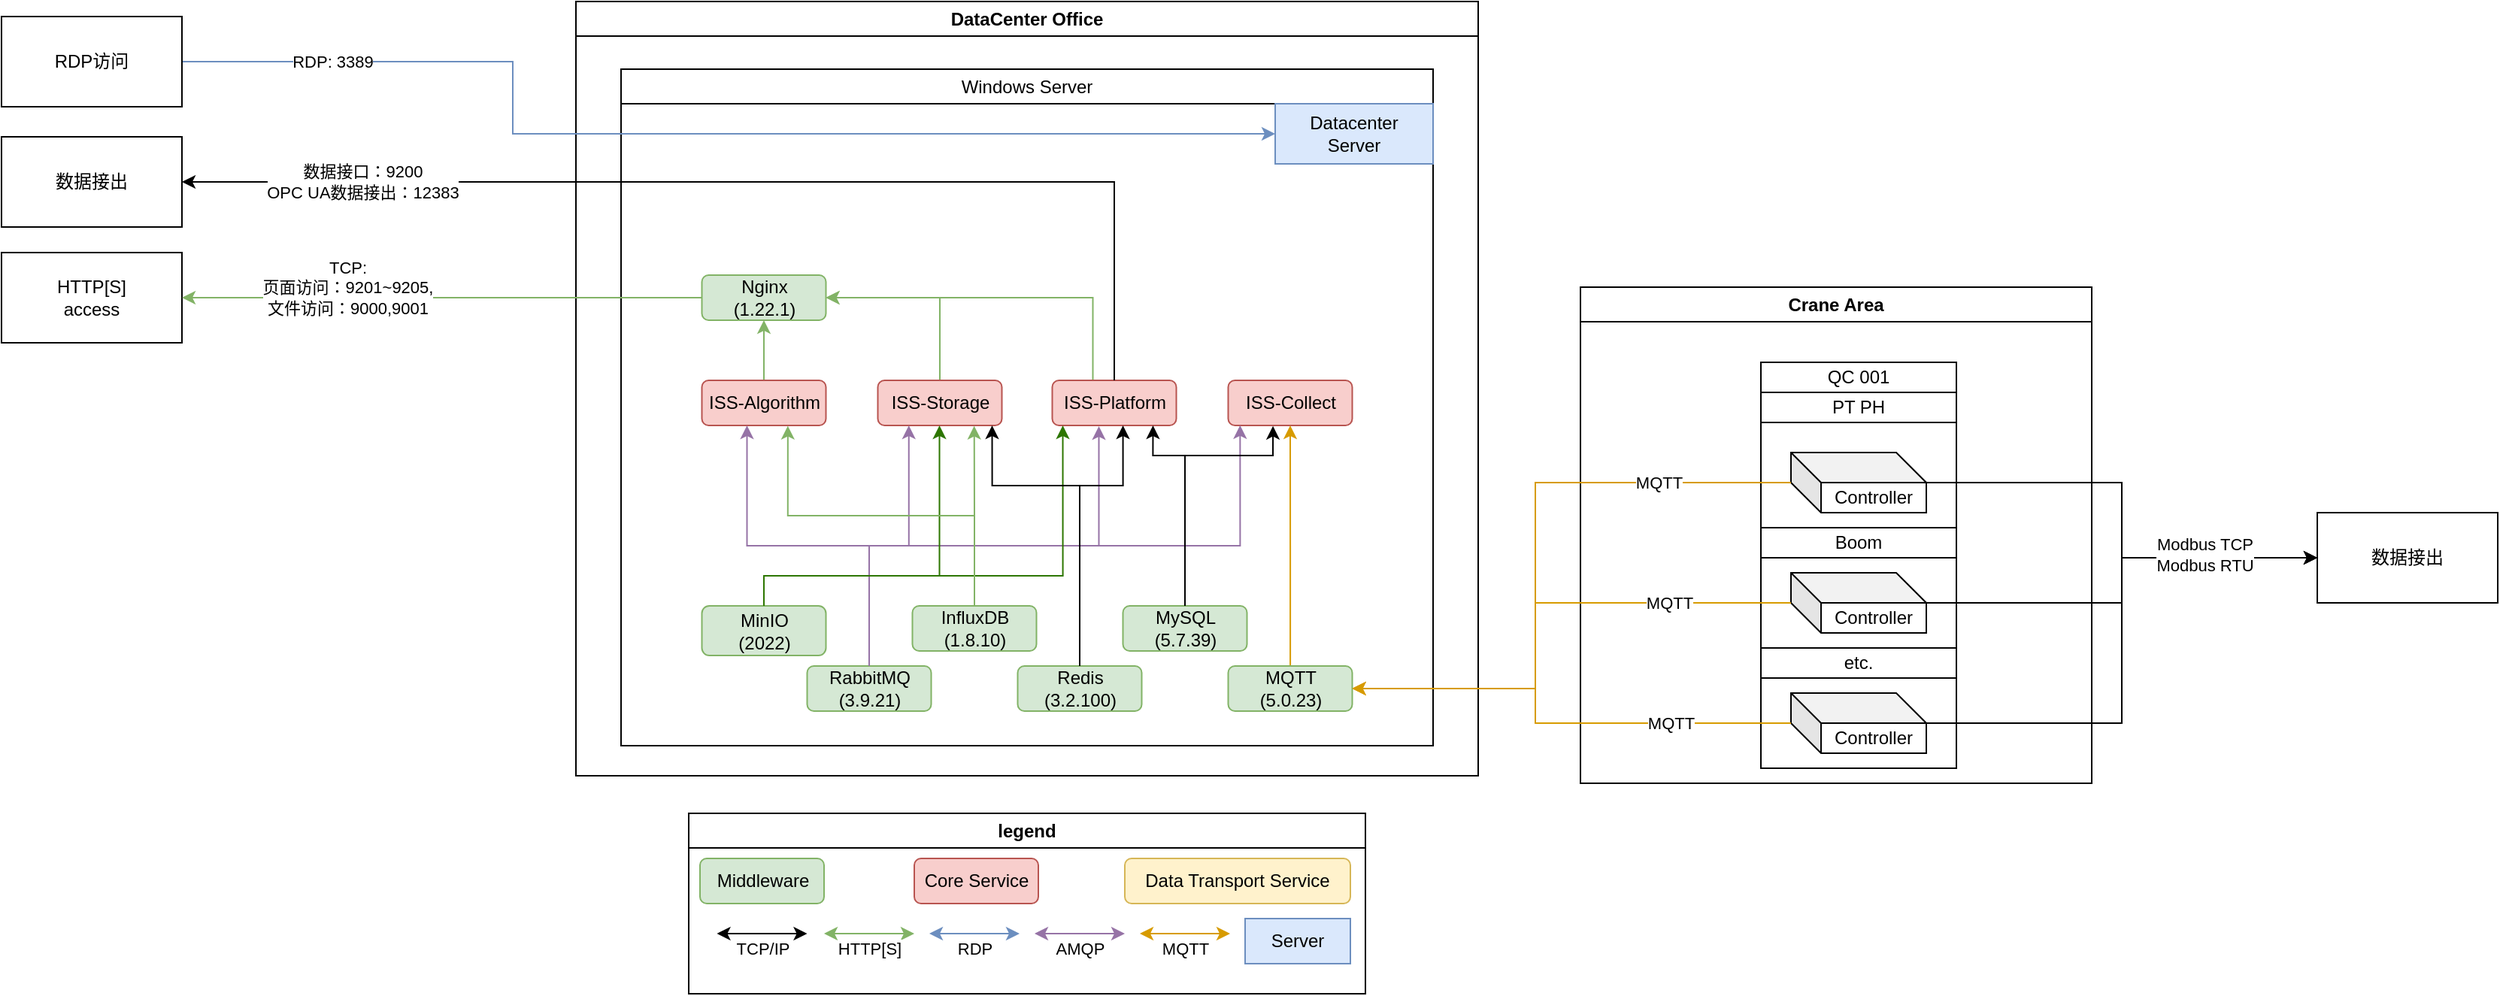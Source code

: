 <mxfile version="28.0.7">
  <diagram name="第 1 页" id="Wp0KTU-oNToM9_4ccD3K">
    <mxGraphModel dx="3061" dy="1276" grid="1" gridSize="10" guides="1" tooltips="1" connect="1" arrows="1" fold="1" page="1" pageScale="1" pageWidth="827" pageHeight="1169" math="0" shadow="0">
      <root>
        <mxCell id="0" />
        <mxCell id="1" parent="0" />
        <mxCell id="vRyTjnGHBHazUNlwQHND-1" value="Crane Area" style="swimlane;whiteSpace=wrap;html=1;" parent="1" vertex="1">
          <mxGeometry x="740" y="340" width="340" height="330" as="geometry" />
        </mxCell>
        <mxCell id="jamy30eILKTPIi6HEWAq-1" value="" style="group;shadow=0;" vertex="1" connectable="0" parent="vRyTjnGHBHazUNlwQHND-1">
          <mxGeometry x="120" y="50" width="130" height="270" as="geometry" />
        </mxCell>
        <mxCell id="jamy30eILKTPIi6HEWAq-2" value="" style="rounded=0;whiteSpace=wrap;html=1;shadow=0;" vertex="1" parent="jamy30eILKTPIi6HEWAq-1">
          <mxGeometry width="130" height="270" as="geometry" />
        </mxCell>
        <mxCell id="jamy30eILKTPIi6HEWAq-3" value="Controller" style="shape=cube;whiteSpace=wrap;html=1;boundedLbl=1;backgroundOutline=1;darkOpacity=0.05;darkOpacity2=0.1;shadow=0;" vertex="1" parent="jamy30eILKTPIi6HEWAq-1">
          <mxGeometry x="20" y="60" width="90" height="40" as="geometry" />
        </mxCell>
        <mxCell id="jamy30eILKTPIi6HEWAq-4" value="Controller" style="shape=cube;whiteSpace=wrap;html=1;boundedLbl=1;backgroundOutline=1;darkOpacity=0.05;darkOpacity2=0.1;shadow=0;" vertex="1" parent="jamy30eILKTPIi6HEWAq-1">
          <mxGeometry x="20" y="140" width="90" height="40" as="geometry" />
        </mxCell>
        <mxCell id="jamy30eILKTPIi6HEWAq-5" value="Controller" style="shape=cube;whiteSpace=wrap;html=1;boundedLbl=1;backgroundOutline=1;darkOpacity=0.05;darkOpacity2=0.1;shadow=0;" vertex="1" parent="jamy30eILKTPIi6HEWAq-1">
          <mxGeometry x="20" y="220" width="90" height="40" as="geometry" />
        </mxCell>
        <mxCell id="jamy30eILKTPIi6HEWAq-6" value="QC 0&lt;span style=&quot;background-color: transparent; color: light-dark(rgb(0, 0, 0), rgb(255, 255, 255));&quot;&gt;01&lt;/span&gt;" style="rounded=0;whiteSpace=wrap;html=1;shadow=0;" vertex="1" parent="jamy30eILKTPIi6HEWAq-1">
          <mxGeometry width="130" height="20" as="geometry" />
        </mxCell>
        <mxCell id="jamy30eILKTPIi6HEWAq-7" value="PT PH" style="rounded=0;whiteSpace=wrap;html=1;shadow=0;" vertex="1" parent="jamy30eILKTPIi6HEWAq-1">
          <mxGeometry y="20" width="130" height="20" as="geometry" />
        </mxCell>
        <mxCell id="jamy30eILKTPIi6HEWAq-8" value="Boom" style="rounded=0;whiteSpace=wrap;html=1;shadow=0;" vertex="1" parent="jamy30eILKTPIi6HEWAq-1">
          <mxGeometry y="110" width="130" height="20" as="geometry" />
        </mxCell>
        <mxCell id="jamy30eILKTPIi6HEWAq-9" value="etc." style="rounded=0;whiteSpace=wrap;html=1;shadow=0;" vertex="1" parent="jamy30eILKTPIi6HEWAq-1">
          <mxGeometry y="190" width="130" height="20" as="geometry" />
        </mxCell>
        <mxCell id="vRyTjnGHBHazUNlwQHND-151" value="DataCenter Office" style="swimlane;whiteSpace=wrap;html=1;" parent="1" vertex="1">
          <mxGeometry x="72" y="150" width="600" height="515" as="geometry" />
        </mxCell>
        <mxCell id="vRyTjnGHBHazUNlwQHND-152" value="&lt;span style=&quot;font-weight: 400;&quot;&gt;Windows Server&lt;/span&gt;" style="swimlane;whiteSpace=wrap;html=1;" parent="vRyTjnGHBHazUNlwQHND-151" vertex="1">
          <mxGeometry x="30" y="45" width="540" height="450" as="geometry">
            <mxRectangle x="60" y="60" width="200" height="30" as="alternateBounds" />
          </mxGeometry>
        </mxCell>
        <mxCell id="vRyTjnGHBHazUNlwQHND-153" value="&lt;div&gt;Datacenter&lt;/div&gt;&lt;div&gt;Server&lt;/div&gt;" style="rounded=0;whiteSpace=wrap;html=1;fillColor=#dae8fc;strokeColor=#6c8ebf;" parent="vRyTjnGHBHazUNlwQHND-152" vertex="1">
          <mxGeometry x="435" y="23" width="105" height="40" as="geometry" />
        </mxCell>
        <mxCell id="vRyTjnGHBHazUNlwQHND-154" style="edgeStyle=orthogonalEdgeStyle;rounded=0;orthogonalLoop=1;jettySize=auto;html=1;exitX=0.5;exitY=0;exitDx=0;exitDy=0;entryX=0.5;entryY=1;entryDx=0;entryDy=0;fillColor=#d5e8d4;strokeColor=#82b366;" parent="vRyTjnGHBHazUNlwQHND-152" source="vRyTjnGHBHazUNlwQHND-155" target="vRyTjnGHBHazUNlwQHND-181" edge="1">
          <mxGeometry relative="1" as="geometry" />
        </mxCell>
        <mxCell id="vRyTjnGHBHazUNlwQHND-155" value="ISS-Algorithm" style="rounded=1;whiteSpace=wrap;html=1;fillColor=#f8cecc;strokeColor=#b85450;" parent="vRyTjnGHBHazUNlwQHND-152" vertex="1">
          <mxGeometry x="53.75" y="207" width="82.5" height="30" as="geometry" />
        </mxCell>
        <mxCell id="vRyTjnGHBHazUNlwQHND-156" style="edgeStyle=orthogonalEdgeStyle;rounded=0;orthogonalLoop=1;jettySize=auto;html=1;exitX=0.5;exitY=0;exitDx=0;exitDy=0;entryX=1;entryY=0.5;entryDx=0;entryDy=0;fillColor=#d5e8d4;strokeColor=#82b366;" parent="vRyTjnGHBHazUNlwQHND-152" source="vRyTjnGHBHazUNlwQHND-157" target="vRyTjnGHBHazUNlwQHND-181" edge="1">
          <mxGeometry relative="1" as="geometry" />
        </mxCell>
        <mxCell id="vRyTjnGHBHazUNlwQHND-157" value="ISS-Storage" style="rounded=1;whiteSpace=wrap;html=1;fillColor=#f8cecc;strokeColor=#b85450;" parent="vRyTjnGHBHazUNlwQHND-152" vertex="1">
          <mxGeometry x="170.75" y="207" width="82.5" height="30" as="geometry" />
        </mxCell>
        <mxCell id="vRyTjnGHBHazUNlwQHND-158" style="edgeStyle=orthogonalEdgeStyle;rounded=0;orthogonalLoop=1;jettySize=auto;html=1;exitX=0.5;exitY=0;exitDx=0;exitDy=0;entryX=1;entryY=0.5;entryDx=0;entryDy=0;fillColor=#d5e8d4;strokeColor=#82b366;" parent="vRyTjnGHBHazUNlwQHND-152" source="vRyTjnGHBHazUNlwQHND-160" target="vRyTjnGHBHazUNlwQHND-181" edge="1">
          <mxGeometry relative="1" as="geometry">
            <Array as="points">
              <mxPoint x="313.75" y="207" />
              <mxPoint x="313.75" y="152" />
            </Array>
          </mxGeometry>
        </mxCell>
        <mxCell id="vRyTjnGHBHazUNlwQHND-160" value="ISS-Platform" style="rounded=1;whiteSpace=wrap;html=1;fillColor=#f8cecc;strokeColor=#b85450;" parent="vRyTjnGHBHazUNlwQHND-152" vertex="1">
          <mxGeometry x="286.75" y="207" width="82.5" height="30" as="geometry" />
        </mxCell>
        <mxCell id="vRyTjnGHBHazUNlwQHND-161" value="ISS-Collect" style="rounded=1;whiteSpace=wrap;html=1;fillColor=#f8cecc;strokeColor=#b85450;" parent="vRyTjnGHBHazUNlwQHND-152" vertex="1">
          <mxGeometry x="403.75" y="207" width="82.5" height="30" as="geometry" />
        </mxCell>
        <mxCell id="vRyTjnGHBHazUNlwQHND-162" style="edgeStyle=orthogonalEdgeStyle;rounded=0;orthogonalLoop=1;jettySize=auto;html=1;exitX=0.5;exitY=0;exitDx=0;exitDy=0;entryX=0.25;entryY=1;entryDx=0;entryDy=0;fillColor=#e1d5e7;strokeColor=#9673a6;" parent="vRyTjnGHBHazUNlwQHND-152" source="vRyTjnGHBHazUNlwQHND-164" target="vRyTjnGHBHazUNlwQHND-157" edge="1">
          <mxGeometry relative="1" as="geometry" />
        </mxCell>
        <mxCell id="vRyTjnGHBHazUNlwQHND-163" style="edgeStyle=orthogonalEdgeStyle;rounded=0;orthogonalLoop=1;jettySize=auto;html=1;exitX=0.5;exitY=0;exitDx=0;exitDy=0;fillColor=#e1d5e7;strokeColor=#9673a6;entryX=0.379;entryY=1.018;entryDx=0;entryDy=0;entryPerimeter=0;" parent="vRyTjnGHBHazUNlwQHND-152" source="vRyTjnGHBHazUNlwQHND-164" target="vRyTjnGHBHazUNlwQHND-160" edge="1">
          <mxGeometry relative="1" as="geometry">
            <mxPoint x="313.75" y="237" as="targetPoint" />
            <Array as="points">
              <mxPoint x="164.75" y="317" />
              <mxPoint x="317.75" y="317" />
              <mxPoint x="317.75" y="237" />
            </Array>
          </mxGeometry>
        </mxCell>
        <mxCell id="vRyTjnGHBHazUNlwQHND-164" value="RabbitMQ&lt;br&gt;(3.9.21)" style="rounded=1;whiteSpace=wrap;html=1;fillColor=#d5e8d4;strokeColor=#82b366;" parent="vRyTjnGHBHazUNlwQHND-152" vertex="1">
          <mxGeometry x="123.75" y="397" width="82.5" height="30" as="geometry" />
        </mxCell>
        <mxCell id="vRyTjnGHBHazUNlwQHND-165" value="InfluxDB &lt;br&gt;(1.8.10)" style="rounded=1;whiteSpace=wrap;html=1;fillColor=#d5e8d4;strokeColor=#82b366;" parent="vRyTjnGHBHazUNlwQHND-152" vertex="1">
          <mxGeometry x="193.75" y="357" width="82.5" height="30" as="geometry" />
        </mxCell>
        <mxCell id="vRyTjnGHBHazUNlwQHND-166" value="MySQL&lt;br&gt;(5.7.39)" style="rounded=1;whiteSpace=wrap;html=1;fillColor=#d5e8d4;strokeColor=#82b366;" parent="vRyTjnGHBHazUNlwQHND-152" vertex="1">
          <mxGeometry x="333.75" y="357" width="82.5" height="30" as="geometry" />
        </mxCell>
        <mxCell id="vRyTjnGHBHazUNlwQHND-167" style="edgeStyle=orthogonalEdgeStyle;rounded=0;orthogonalLoop=1;jettySize=auto;html=1;entryX=0.5;entryY=1;entryDx=0;entryDy=0;fillColor=#ffe6cc;strokeColor=#d79b00;" parent="vRyTjnGHBHazUNlwQHND-152" source="vRyTjnGHBHazUNlwQHND-168" target="vRyTjnGHBHazUNlwQHND-161" edge="1">
          <mxGeometry relative="1" as="geometry" />
        </mxCell>
        <mxCell id="vRyTjnGHBHazUNlwQHND-168" value="MQTT&lt;br&gt;(5.0.23)" style="rounded=1;whiteSpace=wrap;html=1;fillColor=#d5e8d4;strokeColor=#82b366;" parent="vRyTjnGHBHazUNlwQHND-152" vertex="1">
          <mxGeometry x="403.75" y="397" width="82.5" height="30" as="geometry" />
        </mxCell>
        <mxCell id="vRyTjnGHBHazUNlwQHND-169" style="edgeStyle=orthogonalEdgeStyle;rounded=0;orthogonalLoop=1;jettySize=auto;html=1;exitX=0.5;exitY=0;exitDx=0;exitDy=0;entryX=0.096;entryY=0.997;entryDx=0;entryDy=0;entryPerimeter=0;fillColor=#e1d5e7;strokeColor=#9673a6;" parent="vRyTjnGHBHazUNlwQHND-152" source="vRyTjnGHBHazUNlwQHND-164" target="vRyTjnGHBHazUNlwQHND-161" edge="1">
          <mxGeometry relative="1" as="geometry" />
        </mxCell>
        <mxCell id="vRyTjnGHBHazUNlwQHND-170" style="edgeStyle=orthogonalEdgeStyle;rounded=0;orthogonalLoop=1;jettySize=auto;html=1;exitX=0.5;exitY=0;exitDx=0;exitDy=0;fillColor=#e1d5e7;strokeColor=#9673a6;" parent="vRyTjnGHBHazUNlwQHND-152" source="vRyTjnGHBHazUNlwQHND-164" edge="1">
          <mxGeometry relative="1" as="geometry">
            <mxPoint x="83.75" y="237" as="targetPoint" />
            <Array as="points">
              <mxPoint x="164.75" y="317" />
              <mxPoint x="83.75" y="317" />
              <mxPoint x="83.75" y="237" />
            </Array>
          </mxGeometry>
        </mxCell>
        <mxCell id="vRyTjnGHBHazUNlwQHND-171" value="Redis&lt;div&gt;(3.2.100)&lt;/div&gt;" style="rounded=1;whiteSpace=wrap;html=1;fillColor=#d5e8d4;strokeColor=#82b366;" parent="vRyTjnGHBHazUNlwQHND-152" vertex="1">
          <mxGeometry x="263.75" y="397" width="82.5" height="30" as="geometry" />
        </mxCell>
        <mxCell id="vRyTjnGHBHazUNlwQHND-172" value="MinIO&lt;br&gt;(2022)" style="rounded=1;whiteSpace=wrap;html=1;fillColor=#d5e8d4;strokeColor=#82b366;" parent="vRyTjnGHBHazUNlwQHND-152" vertex="1">
          <mxGeometry x="53.75" y="357" width="82.5" height="33" as="geometry" />
        </mxCell>
        <mxCell id="vRyTjnGHBHazUNlwQHND-173" style="edgeStyle=orthogonalEdgeStyle;rounded=0;orthogonalLoop=1;jettySize=auto;html=1;exitX=0.5;exitY=0;exitDx=0;exitDy=0;entryX=0.5;entryY=1;entryDx=0;entryDy=0;fillColor=#60a917;strokeColor=#2D7600;" parent="vRyTjnGHBHazUNlwQHND-152" source="vRyTjnGHBHazUNlwQHND-172" target="vRyTjnGHBHazUNlwQHND-157" edge="1">
          <mxGeometry relative="1" as="geometry">
            <Array as="points">
              <mxPoint x="94.75" y="337" />
              <mxPoint x="211.75" y="337" />
              <mxPoint x="211.75" y="237" />
            </Array>
          </mxGeometry>
        </mxCell>
        <mxCell id="vRyTjnGHBHazUNlwQHND-174" style="edgeStyle=orthogonalEdgeStyle;rounded=0;orthogonalLoop=1;jettySize=auto;html=1;exitX=0.5;exitY=0;exitDx=0;exitDy=0;entryX=0.085;entryY=1;entryDx=0;entryDy=0;entryPerimeter=0;fillColor=#60a917;strokeColor=#2D7600;" parent="vRyTjnGHBHazUNlwQHND-152" source="vRyTjnGHBHazUNlwQHND-172" target="vRyTjnGHBHazUNlwQHND-160" edge="1">
          <mxGeometry relative="1" as="geometry">
            <Array as="points">
              <mxPoint x="94.75" y="337" />
              <mxPoint x="293.75" y="337" />
            </Array>
          </mxGeometry>
        </mxCell>
        <mxCell id="vRyTjnGHBHazUNlwQHND-175" style="edgeStyle=orthogonalEdgeStyle;rounded=0;orthogonalLoop=1;jettySize=auto;html=1;exitX=0.5;exitY=0;exitDx=0;exitDy=0;entryX=0.361;entryY=1.012;entryDx=0;entryDy=0;entryPerimeter=0;" parent="vRyTjnGHBHazUNlwQHND-152" source="vRyTjnGHBHazUNlwQHND-166" target="vRyTjnGHBHazUNlwQHND-161" edge="1">
          <mxGeometry relative="1" as="geometry">
            <Array as="points">
              <mxPoint x="374.75" y="257" />
              <mxPoint x="433.75" y="257" />
            </Array>
          </mxGeometry>
        </mxCell>
        <mxCell id="vRyTjnGHBHazUNlwQHND-176" style="edgeStyle=orthogonalEdgeStyle;rounded=0;orthogonalLoop=1;jettySize=auto;html=1;exitX=0.5;exitY=0;exitDx=0;exitDy=0;entryX=0.812;entryY=1;entryDx=0;entryDy=0;entryPerimeter=0;" parent="vRyTjnGHBHazUNlwQHND-152" source="vRyTjnGHBHazUNlwQHND-166" target="vRyTjnGHBHazUNlwQHND-160" edge="1">
          <mxGeometry relative="1" as="geometry">
            <Array as="points">
              <mxPoint x="374.75" y="257" />
              <mxPoint x="353.75" y="257" />
            </Array>
          </mxGeometry>
        </mxCell>
        <mxCell id="vRyTjnGHBHazUNlwQHND-177" style="edgeStyle=orthogonalEdgeStyle;rounded=0;orthogonalLoop=1;jettySize=auto;html=1;exitX=0.5;exitY=0;exitDx=0;exitDy=0;entryX=0.777;entryY=1.01;entryDx=0;entryDy=0;entryPerimeter=0;fillColor=#d5e8d4;strokeColor=#82b366;" parent="vRyTjnGHBHazUNlwQHND-152" source="vRyTjnGHBHazUNlwQHND-165" target="vRyTjnGHBHazUNlwQHND-157" edge="1">
          <mxGeometry relative="1" as="geometry" />
        </mxCell>
        <mxCell id="vRyTjnGHBHazUNlwQHND-178" style="edgeStyle=orthogonalEdgeStyle;rounded=0;orthogonalLoop=1;jettySize=auto;html=1;exitX=0.5;exitY=0;exitDx=0;exitDy=0;entryX=0.57;entryY=1;entryDx=0;entryDy=0;entryPerimeter=0;" parent="vRyTjnGHBHazUNlwQHND-152" source="vRyTjnGHBHazUNlwQHND-171" target="vRyTjnGHBHazUNlwQHND-160" edge="1">
          <mxGeometry relative="1" as="geometry">
            <Array as="points">
              <mxPoint x="304.75" y="277" />
              <mxPoint x="333.75" y="277" />
            </Array>
          </mxGeometry>
        </mxCell>
        <mxCell id="vRyTjnGHBHazUNlwQHND-179" style="edgeStyle=orthogonalEdgeStyle;rounded=0;orthogonalLoop=1;jettySize=auto;html=1;exitX=0.5;exitY=0;exitDx=0;exitDy=0;" parent="vRyTjnGHBHazUNlwQHND-152" source="vRyTjnGHBHazUNlwQHND-171" edge="1">
          <mxGeometry relative="1" as="geometry">
            <mxPoint x="246.75" y="237" as="targetPoint" />
            <Array as="points">
              <mxPoint x="304.75" y="277" />
              <mxPoint x="246.75" y="277" />
            </Array>
          </mxGeometry>
        </mxCell>
        <mxCell id="vRyTjnGHBHazUNlwQHND-180" style="edgeStyle=orthogonalEdgeStyle;rounded=0;orthogonalLoop=1;jettySize=auto;html=1;exitX=0.5;exitY=0;exitDx=0;exitDy=0;entryX=0.693;entryY=1.01;entryDx=0;entryDy=0;entryPerimeter=0;fillColor=#d5e8d4;strokeColor=#82b366;" parent="vRyTjnGHBHazUNlwQHND-152" source="vRyTjnGHBHazUNlwQHND-165" target="vRyTjnGHBHazUNlwQHND-155" edge="1">
          <mxGeometry relative="1" as="geometry" />
        </mxCell>
        <mxCell id="vRyTjnGHBHazUNlwQHND-181" value="Nginx&lt;br&gt;(1.22.1)" style="rounded=1;whiteSpace=wrap;html=1;fillColor=#d5e8d4;strokeColor=#82b366;" parent="vRyTjnGHBHazUNlwQHND-152" vertex="1">
          <mxGeometry x="53.75" y="137" width="82.5" height="30" as="geometry" />
        </mxCell>
        <mxCell id="vRyTjnGHBHazUNlwQHND-183" value="HTTP[S]&lt;br&gt;access" style="rounded=0;whiteSpace=wrap;html=1;" parent="1" vertex="1">
          <mxGeometry x="-310" y="317" width="120" height="60" as="geometry" />
        </mxCell>
        <mxCell id="vRyTjnGHBHazUNlwQHND-188" value="legend" style="swimlane;whiteSpace=wrap;html=1;" parent="1" vertex="1">
          <mxGeometry x="147" y="690" width="450" height="120" as="geometry" />
        </mxCell>
        <mxCell id="vRyTjnGHBHazUNlwQHND-189" value="M&lt;span style=&quot;background-color: transparent; color: light-dark(rgb(0, 0, 0), rgb(255, 255, 255));&quot;&gt;iddleware&lt;/span&gt;" style="rounded=1;whiteSpace=wrap;html=1;fillColor=#d5e8d4;strokeColor=#82b366;" parent="vRyTjnGHBHazUNlwQHND-188" vertex="1">
          <mxGeometry x="7.5" y="30" width="82.5" height="30" as="geometry" />
        </mxCell>
        <mxCell id="vRyTjnGHBHazUNlwQHND-190" value="Core Service" style="rounded=1;whiteSpace=wrap;html=1;fillColor=#f8cecc;strokeColor=#b85450;" parent="vRyTjnGHBHazUNlwQHND-188" vertex="1">
          <mxGeometry x="150" y="30" width="82.5" height="30" as="geometry" />
        </mxCell>
        <mxCell id="vRyTjnGHBHazUNlwQHND-191" value="Data Transport Service" style="rounded=1;whiteSpace=wrap;html=1;fillColor=#fff2cc;strokeColor=#d6b656;" parent="vRyTjnGHBHazUNlwQHND-188" vertex="1">
          <mxGeometry x="290" y="30" width="150" height="30" as="geometry" />
        </mxCell>
        <mxCell id="vRyTjnGHBHazUNlwQHND-192" value="Server" style="rounded=0;whiteSpace=wrap;html=1;fillColor=#dae8fc;strokeColor=#6c8ebf;" parent="vRyTjnGHBHazUNlwQHND-188" vertex="1">
          <mxGeometry x="370" y="70" width="70" height="30" as="geometry" />
        </mxCell>
        <mxCell id="vRyTjnGHBHazUNlwQHND-193" value="" style="endArrow=classic;startArrow=classic;html=1;rounded=0;" parent="vRyTjnGHBHazUNlwQHND-188" edge="1">
          <mxGeometry width="50" height="50" relative="1" as="geometry">
            <mxPoint x="18.75" y="80" as="sourcePoint" />
            <mxPoint x="78.75" y="80" as="targetPoint" />
          </mxGeometry>
        </mxCell>
        <mxCell id="vRyTjnGHBHazUNlwQHND-194" value="TCP/IP" style="edgeLabel;html=1;align=center;verticalAlign=middle;resizable=0;points=[];" parent="vRyTjnGHBHazUNlwQHND-193" vertex="1" connectable="0">
          <mxGeometry x="-0.138" relative="1" as="geometry">
            <mxPoint x="4" y="10" as="offset" />
          </mxGeometry>
        </mxCell>
        <mxCell id="vRyTjnGHBHazUNlwQHND-195" value="" style="endArrow=classic;startArrow=classic;html=1;rounded=0;fillColor=#d5e8d4;strokeColor=#82b366;" parent="vRyTjnGHBHazUNlwQHND-188" edge="1">
          <mxGeometry width="50" height="50" relative="1" as="geometry">
            <mxPoint x="90" y="80" as="sourcePoint" />
            <mxPoint x="150" y="80" as="targetPoint" />
          </mxGeometry>
        </mxCell>
        <mxCell id="vRyTjnGHBHazUNlwQHND-196" value="HTTP[S]" style="edgeLabel;html=1;align=center;verticalAlign=middle;resizable=0;points=[];" parent="vRyTjnGHBHazUNlwQHND-195" vertex="1" connectable="0">
          <mxGeometry x="-0.138" relative="1" as="geometry">
            <mxPoint x="4" y="10" as="offset" />
          </mxGeometry>
        </mxCell>
        <mxCell id="vRyTjnGHBHazUNlwQHND-197" value="" style="endArrow=classic;startArrow=classic;html=1;rounded=0;fillColor=#dae8fc;strokeColor=#6c8ebf;" parent="vRyTjnGHBHazUNlwQHND-188" edge="1">
          <mxGeometry width="50" height="50" relative="1" as="geometry">
            <mxPoint x="160" y="80" as="sourcePoint" />
            <mxPoint x="220" y="80" as="targetPoint" />
          </mxGeometry>
        </mxCell>
        <mxCell id="vRyTjnGHBHazUNlwQHND-198" value="RDP" style="edgeLabel;html=1;align=center;verticalAlign=middle;resizable=0;points=[];" parent="vRyTjnGHBHazUNlwQHND-197" vertex="1" connectable="0">
          <mxGeometry x="-0.138" relative="1" as="geometry">
            <mxPoint x="4" y="10" as="offset" />
          </mxGeometry>
        </mxCell>
        <mxCell id="vRyTjnGHBHazUNlwQHND-199" value="" style="endArrow=classic;startArrow=classic;html=1;rounded=0;fillColor=#e1d5e7;strokeColor=#9673a6;" parent="vRyTjnGHBHazUNlwQHND-188" edge="1">
          <mxGeometry width="50" height="50" relative="1" as="geometry">
            <mxPoint x="230" y="80" as="sourcePoint" />
            <mxPoint x="290" y="80" as="targetPoint" />
          </mxGeometry>
        </mxCell>
        <mxCell id="vRyTjnGHBHazUNlwQHND-200" value="AMQP" style="edgeLabel;html=1;align=center;verticalAlign=middle;resizable=0;points=[];" parent="vRyTjnGHBHazUNlwQHND-199" vertex="1" connectable="0">
          <mxGeometry x="-0.138" relative="1" as="geometry">
            <mxPoint x="4" y="10" as="offset" />
          </mxGeometry>
        </mxCell>
        <mxCell id="vRyTjnGHBHazUNlwQHND-201" value="" style="endArrow=classic;startArrow=classic;html=1;rounded=0;fillColor=#ffe6cc;strokeColor=#d79b00;" parent="vRyTjnGHBHazUNlwQHND-188" edge="1">
          <mxGeometry width="50" height="50" relative="1" as="geometry">
            <mxPoint x="300" y="80" as="sourcePoint" />
            <mxPoint x="360" y="80" as="targetPoint" />
          </mxGeometry>
        </mxCell>
        <mxCell id="vRyTjnGHBHazUNlwQHND-202" value="MQTT" style="edgeLabel;html=1;align=center;verticalAlign=middle;resizable=0;points=[];" parent="vRyTjnGHBHazUNlwQHND-201" vertex="1" connectable="0">
          <mxGeometry x="-0.138" relative="1" as="geometry">
            <mxPoint x="4" y="10" as="offset" />
          </mxGeometry>
        </mxCell>
        <mxCell id="jamy30eILKTPIi6HEWAq-12" style="edgeStyle=orthogonalEdgeStyle;rounded=0;orthogonalLoop=1;jettySize=auto;html=1;exitX=0;exitY=0;exitDx=0;exitDy=20;exitPerimeter=0;entryX=1;entryY=0.5;entryDx=0;entryDy=0;strokeColor=#D79B00;" edge="1" parent="1" source="jamy30eILKTPIi6HEWAq-3" target="vRyTjnGHBHazUNlwQHND-168">
          <mxGeometry relative="1" as="geometry">
            <Array as="points">
              <mxPoint x="710" y="470" />
              <mxPoint x="710" y="607" />
            </Array>
          </mxGeometry>
        </mxCell>
        <mxCell id="jamy30eILKTPIi6HEWAq-15" value="MQTT" style="edgeLabel;html=1;align=center;verticalAlign=middle;resizable=0;points=[];" vertex="1" connectable="0" parent="jamy30eILKTPIi6HEWAq-12">
          <mxGeometry x="-0.422" y="1" relative="1" as="geometry">
            <mxPoint x="36" y="-1" as="offset" />
          </mxGeometry>
        </mxCell>
        <mxCell id="jamy30eILKTPIi6HEWAq-13" style="edgeStyle=orthogonalEdgeStyle;rounded=0;orthogonalLoop=1;jettySize=auto;html=1;exitX=0;exitY=0;exitDx=0;exitDy=20;exitPerimeter=0;entryX=1;entryY=0.5;entryDx=0;entryDy=0;strokeColor=#D79B00;" edge="1" parent="1" source="jamy30eILKTPIi6HEWAq-4" target="vRyTjnGHBHazUNlwQHND-168">
          <mxGeometry relative="1" as="geometry">
            <Array as="points">
              <mxPoint x="710" y="550" />
              <mxPoint x="710" y="607" />
            </Array>
          </mxGeometry>
        </mxCell>
        <mxCell id="jamy30eILKTPIi6HEWAq-16" value="MQTT" style="edgeLabel;html=1;align=center;verticalAlign=middle;resizable=0;points=[];" vertex="1" connectable="0" parent="jamy30eILKTPIi6HEWAq-13">
          <mxGeometry x="-0.287" y="1" relative="1" as="geometry">
            <mxPoint x="43" y="-1" as="offset" />
          </mxGeometry>
        </mxCell>
        <mxCell id="jamy30eILKTPIi6HEWAq-14" style="edgeStyle=orthogonalEdgeStyle;rounded=0;orthogonalLoop=1;jettySize=auto;html=1;exitX=0;exitY=0;exitDx=0;exitDy=20;exitPerimeter=0;entryX=1;entryY=0.5;entryDx=0;entryDy=0;strokeColor=#D79B00;" edge="1" parent="1" source="jamy30eILKTPIi6HEWAq-5" target="vRyTjnGHBHazUNlwQHND-168">
          <mxGeometry relative="1" as="geometry">
            <mxPoint x="600" y="450" as="targetPoint" />
            <Array as="points">
              <mxPoint x="710" y="630" />
              <mxPoint x="710" y="607" />
            </Array>
          </mxGeometry>
        </mxCell>
        <mxCell id="jamy30eILKTPIi6HEWAq-17" value="MQTT" style="edgeLabel;html=1;align=center;verticalAlign=middle;resizable=0;points=[];" vertex="1" connectable="0" parent="jamy30eILKTPIi6HEWAq-14">
          <mxGeometry x="-0.428" relative="1" as="geometry">
            <mxPoint x="10" as="offset" />
          </mxGeometry>
        </mxCell>
        <mxCell id="jamy30eILKTPIi6HEWAq-18" style="edgeStyle=orthogonalEdgeStyle;rounded=0;orthogonalLoop=1;jettySize=auto;html=1;entryX=1;entryY=0.5;entryDx=0;entryDy=0;strokeColor=#82B366;" edge="1" parent="1" source="vRyTjnGHBHazUNlwQHND-181" target="vRyTjnGHBHazUNlwQHND-183">
          <mxGeometry relative="1" as="geometry" />
        </mxCell>
        <mxCell id="jamy30eILKTPIi6HEWAq-19" value="TCP:&lt;br&gt;页面访问：9201~9205,&lt;div&gt;文件访问：9000,9001&lt;br&gt;&lt;br&gt;&lt;/div&gt;" style="edgeLabel;html=1;align=center;verticalAlign=middle;resizable=0;points=[];" vertex="1" connectable="0" parent="jamy30eILKTPIi6HEWAq-18">
          <mxGeometry x="0.563" y="-2" relative="1" as="geometry">
            <mxPoint x="34" y="2" as="offset" />
          </mxGeometry>
        </mxCell>
        <mxCell id="jamy30eILKTPIi6HEWAq-21" value="数据接出" style="rounded=0;whiteSpace=wrap;html=1;" vertex="1" parent="1">
          <mxGeometry x="-310" y="240" width="120" height="60" as="geometry" />
        </mxCell>
        <mxCell id="jamy30eILKTPIi6HEWAq-22" style="edgeStyle=orthogonalEdgeStyle;rounded=0;orthogonalLoop=1;jettySize=auto;html=1;exitX=0.5;exitY=0;exitDx=0;exitDy=0;entryX=1;entryY=0.5;entryDx=0;entryDy=0;" edge="1" parent="1" source="vRyTjnGHBHazUNlwQHND-160" target="jamy30eILKTPIi6HEWAq-21">
          <mxGeometry relative="1" as="geometry" />
        </mxCell>
        <mxCell id="jamy30eILKTPIi6HEWAq-23" value="数据接口：9200&lt;br&gt;OPC UA数据接出：12383" style="edgeLabel;html=1;align=center;verticalAlign=middle;resizable=0;points=[];" vertex="1" connectable="0" parent="jamy30eILKTPIi6HEWAq-22">
          <mxGeometry x="0.746" y="-1" relative="1" as="geometry">
            <mxPoint x="24" y="1" as="offset" />
          </mxGeometry>
        </mxCell>
        <mxCell id="jamy30eILKTPIi6HEWAq-24" value="数据接出" style="rounded=0;whiteSpace=wrap;html=1;" vertex="1" parent="1">
          <mxGeometry x="1230" y="490" width="120" height="60" as="geometry" />
        </mxCell>
        <mxCell id="jamy30eILKTPIi6HEWAq-27" style="edgeStyle=orthogonalEdgeStyle;rounded=0;orthogonalLoop=1;jettySize=auto;html=1;exitX=0;exitY=0;exitDx=90;exitDy=20;exitPerimeter=0;" edge="1" parent="1" source="jamy30eILKTPIi6HEWAq-3" target="jamy30eILKTPIi6HEWAq-24">
          <mxGeometry relative="1" as="geometry" />
        </mxCell>
        <mxCell id="jamy30eILKTPIi6HEWAq-28" style="edgeStyle=orthogonalEdgeStyle;rounded=0;orthogonalLoop=1;jettySize=auto;html=1;exitX=0;exitY=0;exitDx=90;exitDy=20;exitPerimeter=0;" edge="1" parent="1" source="jamy30eILKTPIi6HEWAq-4" target="jamy30eILKTPIi6HEWAq-24">
          <mxGeometry relative="1" as="geometry" />
        </mxCell>
        <mxCell id="jamy30eILKTPIi6HEWAq-29" style="edgeStyle=orthogonalEdgeStyle;rounded=0;orthogonalLoop=1;jettySize=auto;html=1;exitX=0;exitY=0;exitDx=90;exitDy=20;exitPerimeter=0;entryX=0;entryY=0.5;entryDx=0;entryDy=0;" edge="1" parent="1" source="jamy30eILKTPIi6HEWAq-5" target="jamy30eILKTPIi6HEWAq-24">
          <mxGeometry relative="1" as="geometry" />
        </mxCell>
        <mxCell id="jamy30eILKTPIi6HEWAq-30" value="Modbus TCP&lt;br&gt;Modbus RTU" style="edgeLabel;html=1;align=center;verticalAlign=middle;resizable=0;points=[];" vertex="1" connectable="0" parent="jamy30eILKTPIi6HEWAq-29">
          <mxGeometry x="0.594" y="2" relative="1" as="geometry">
            <mxPoint as="offset" />
          </mxGeometry>
        </mxCell>
        <mxCell id="jamy30eILKTPIi6HEWAq-32" value="" style="edgeStyle=orthogonalEdgeStyle;rounded=0;orthogonalLoop=1;jettySize=auto;html=1;exitX=1;exitY=0.5;exitDx=0;exitDy=0;entryX=0;entryY=0.5;entryDx=0;entryDy=0;strokeColor=#6C8EBF;" edge="1" parent="1" source="jamy30eILKTPIi6HEWAq-31" target="vRyTjnGHBHazUNlwQHND-153">
          <mxGeometry relative="1" as="geometry">
            <Array as="points">
              <mxPoint x="30" y="190" />
              <mxPoint x="30" y="238" />
            </Array>
          </mxGeometry>
        </mxCell>
        <mxCell id="jamy30eILKTPIi6HEWAq-33" value="RDP: 3389" style="edgeLabel;html=1;align=center;verticalAlign=middle;resizable=0;points=[];" vertex="1" connectable="0" parent="jamy30eILKTPIi6HEWAq-32">
          <mxGeometry x="-0.78" y="-2" relative="1" as="geometry">
            <mxPoint x="15" y="-2" as="offset" />
          </mxGeometry>
        </mxCell>
        <mxCell id="jamy30eILKTPIi6HEWAq-31" value="RDP访问" style="rounded=0;whiteSpace=wrap;html=1;" vertex="1" parent="1">
          <mxGeometry x="-310" y="160" width="120" height="60" as="geometry" />
        </mxCell>
      </root>
    </mxGraphModel>
  </diagram>
</mxfile>
